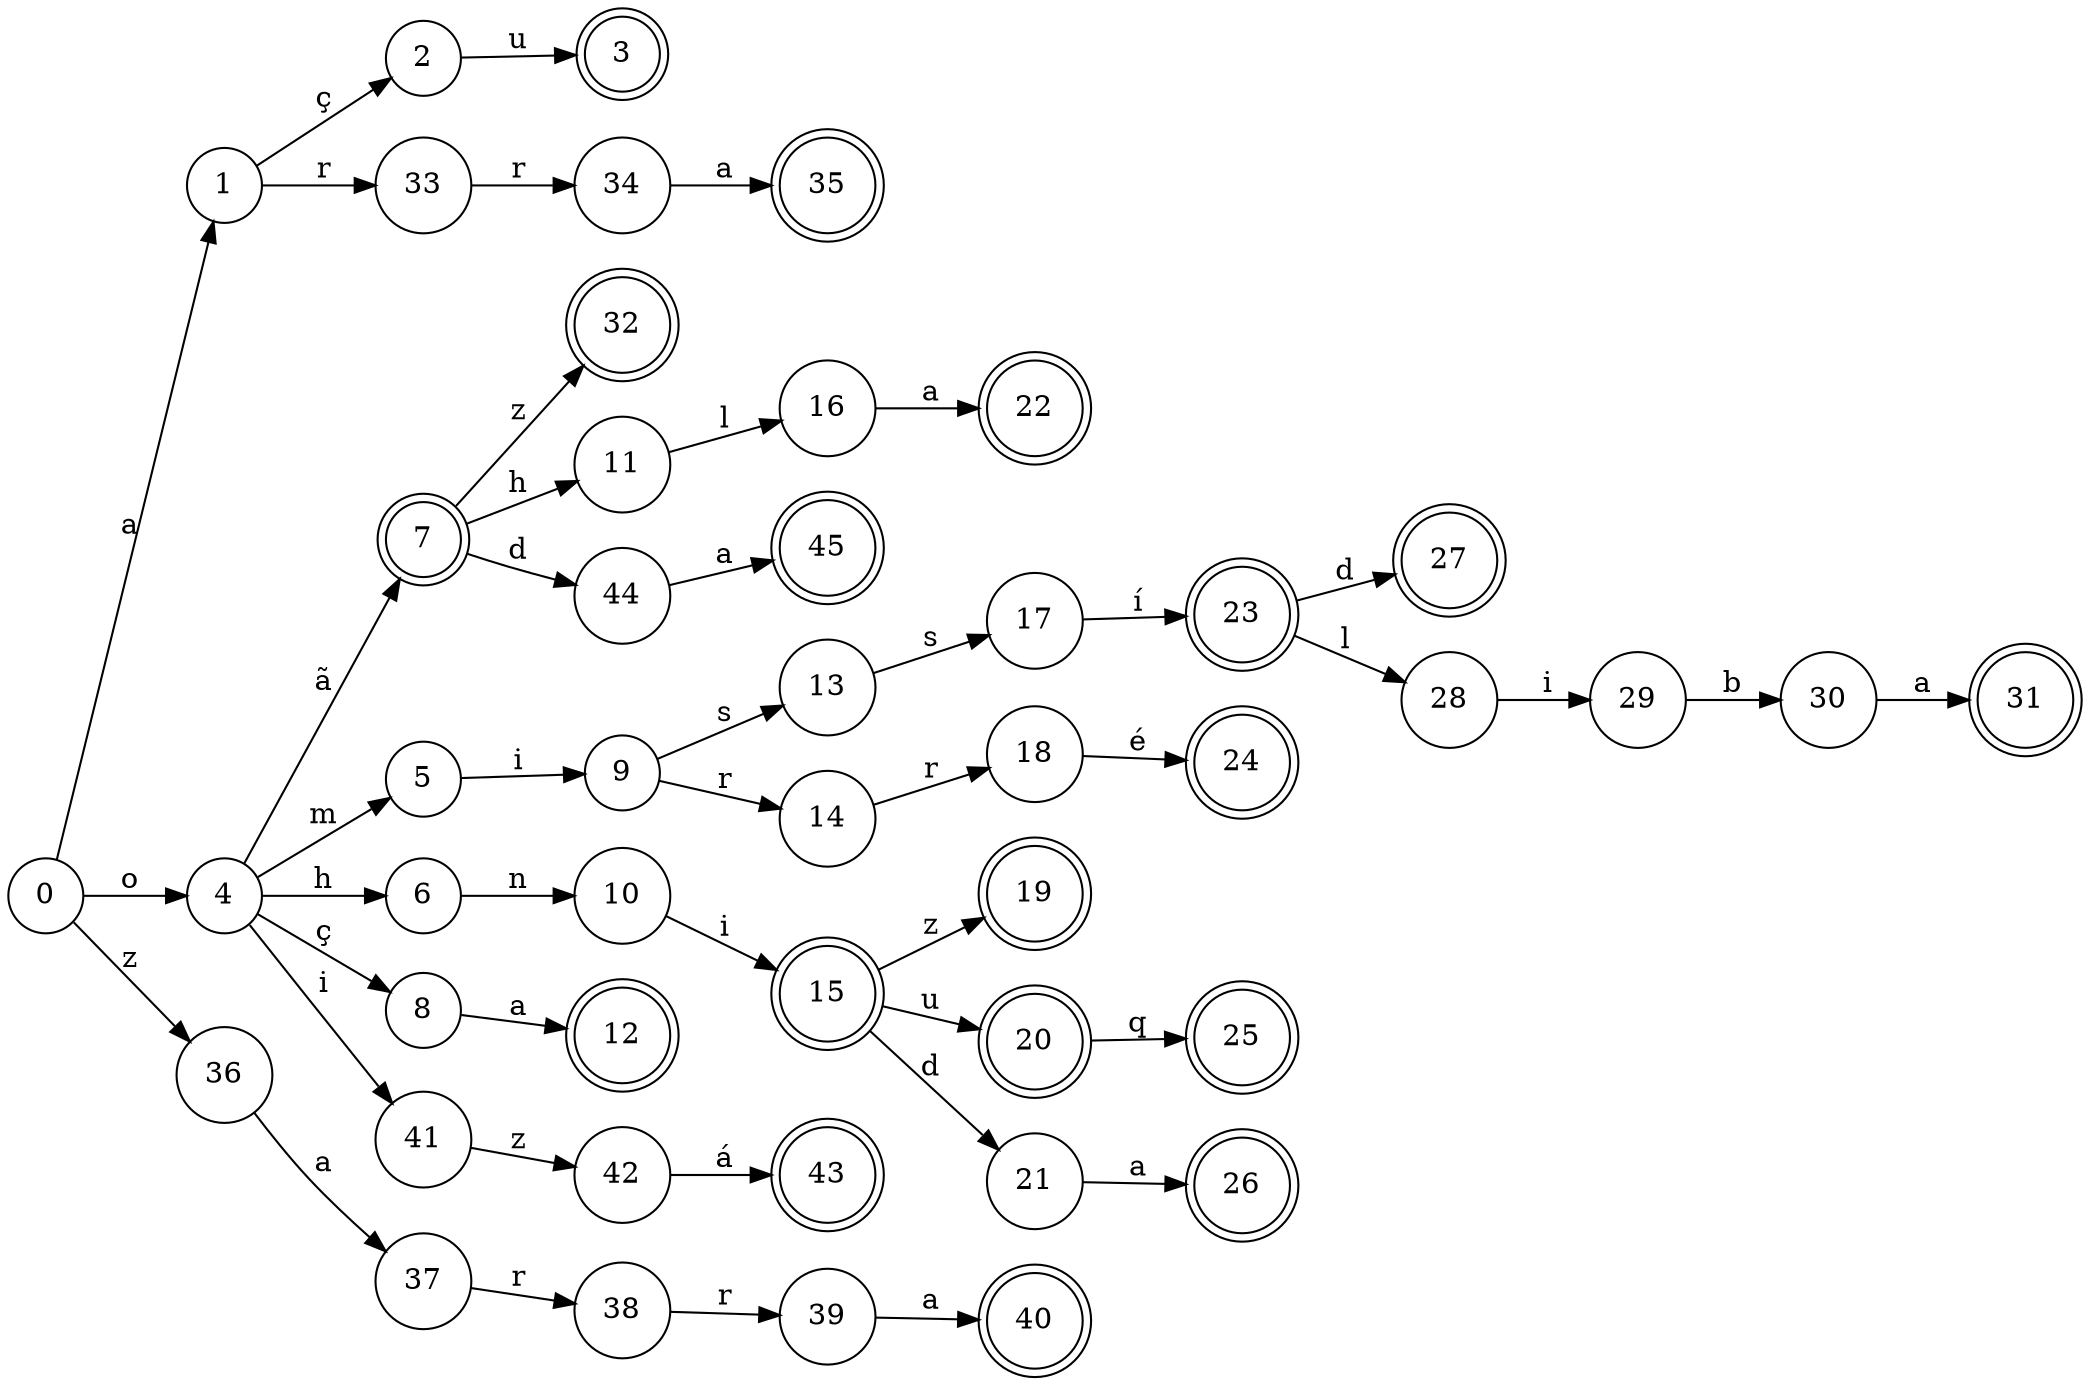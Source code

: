 digraph augmentative{
	rankdir = LR
	node [shape = doublecircle] 3 12 15 19 20 22 23 24 25 26 27 31 7 35 40 45 32 43
	node [shape = circle]

	0 -> 1 [label = "a"]
	0 -> 4 [label = "o"]
	1 -> 2 [label = "ç"]
	2 -> 3 [label = "u"]
	4 -> 5 [label = "m"]
	4 -> 6 [label = "h"]
	4 -> 7 [label = "ã"]
	4 -> 8 [label = "ç"]
	5 -> 9 [label = "i"]
	6 -> 10 [label = "n"]
	7 -> 11 [label = "h"]
	8 -> 12 [label = "a"]
	9 -> 13 [label = "s"]
	9 -> 14 [label = "r"]
	10 -> 15 [label = "i"]
	11 -> 16 [label = "l"]
	13 -> 17 [label = "s"]
	14 -> 18 [label = "r"]
	15 -> 19 [label = "z"]
	15 -> 20 [label = "u"]
	15 -> 21 [label = "d"]
	16 -> 22 [label = "a"]
	17 -> 23 [label = "í"]
	18 -> 24 [label = "é"]
	20 -> 25 [label = "q"]
	21 -> 26 [label = "a"]
	23 -> 27 [label = "d"]
	23 -> 28 [label = "l"]
	28 -> 29 [label = "i"]
	29 -> 30 [label = "b"]
	30 -> 31 [label = "a"]
	0 -> 36 [label = "z"]
	36 -> 37 [label = "a"]
	37 -> 38 [label = "r"]
	38 -> 39 [label = "r"]
	39 -> 40 [label = "a"]
	1 -> 33 [label = "r"]
	33 -> 34 [label = "r"]
	34 -> 35 [label = "a"]
	7 -> 44 [label = "d"]
	44 -> 45 [label = "a"]
	7 -> 32 [label = "z"]
	4 -> 41 [label = "i"]
	41 -> 42 [label = "z"]
	42 -> 43 [label = "á"]
}

